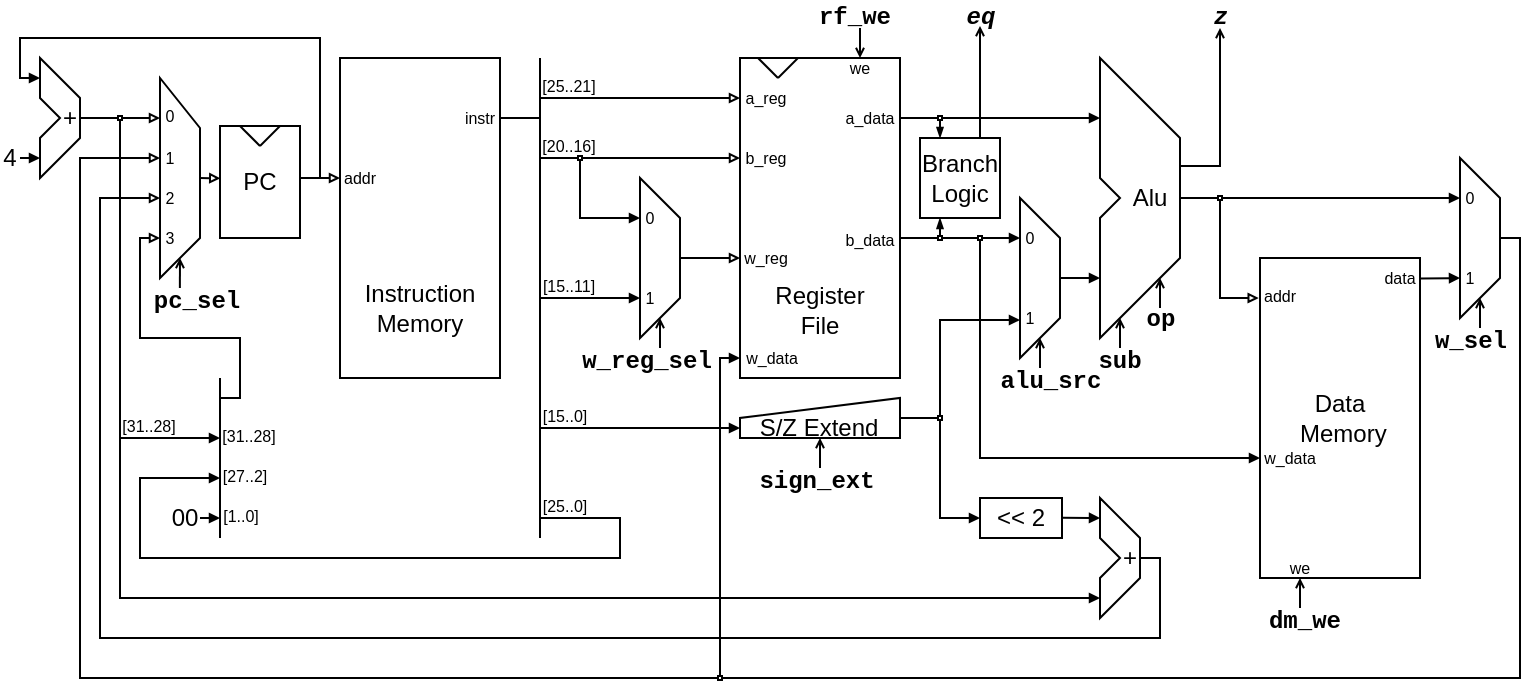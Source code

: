<mxfile version="26.2.2">
  <diagram name="Page-1" id="Fm1AsnYphIPely5eG6aF">
    <mxGraphModel dx="368" dy="218" grid="1" gridSize="5" guides="1" tooltips="1" connect="1" arrows="1" fold="1" page="1" pageScale="1" pageWidth="850" pageHeight="1100" math="0" shadow="0">
      <root>
        <mxCell id="0" />
        <mxCell id="1" parent="0" />
        <mxCell id="dnxDbRUPJJcEOHSC3Vgf-9" value="PC" style="rounded=0;whiteSpace=wrap;html=1;" parent="1" vertex="1">
          <mxGeometry x="120" y="234" width="40" height="56" as="geometry" />
        </mxCell>
        <mxCell id="dnxDbRUPJJcEOHSC3Vgf-10" value="" style="group" parent="1" vertex="1" connectable="0">
          <mxGeometry x="130" y="234" width="20" height="10" as="geometry" />
        </mxCell>
        <mxCell id="dnxDbRUPJJcEOHSC3Vgf-11" value="" style="endArrow=none;html=1;rounded=0;" parent="dnxDbRUPJJcEOHSC3Vgf-10" edge="1">
          <mxGeometry width="50" height="50" relative="1" as="geometry">
            <mxPoint x="10" y="10" as="sourcePoint" />
            <mxPoint as="targetPoint" />
          </mxGeometry>
        </mxCell>
        <mxCell id="dnxDbRUPJJcEOHSC3Vgf-12" value="" style="endArrow=none;html=1;rounded=0;" parent="dnxDbRUPJJcEOHSC3Vgf-10" edge="1">
          <mxGeometry width="50" height="50" relative="1" as="geometry">
            <mxPoint x="10" y="10" as="sourcePoint" />
            <mxPoint x="20" as="targetPoint" />
            <Array as="points">
              <mxPoint x="10" y="10" />
            </Array>
          </mxGeometry>
        </mxCell>
        <mxCell id="dnxDbRUPJJcEOHSC3Vgf-29" value="" style="endArrow=block;html=1;rounded=0;endFill=0;endSize=3;startSize=3;" parent="1" edge="1">
          <mxGeometry width="50" height="50" relative="1" as="geometry">
            <mxPoint x="160" y="260" as="sourcePoint" />
            <mxPoint x="180" y="260" as="targetPoint" />
          </mxGeometry>
        </mxCell>
        <mxCell id="dnxDbRUPJJcEOHSC3Vgf-31" value="" style="endArrow=none;html=1;rounded=0;endFill=1;startArrow=block;startFill=1;startSize=3;endSize=3;" parent="1" edge="1">
          <mxGeometry width="50" height="50" relative="1" as="geometry">
            <mxPoint x="30" y="210" as="sourcePoint" />
            <mxPoint x="170" y="260" as="targetPoint" />
            <Array as="points">
              <mxPoint x="20" y="210" />
              <mxPoint x="20" y="190" />
              <mxPoint x="170" y="190" />
              <mxPoint x="170" y="210" />
            </Array>
          </mxGeometry>
        </mxCell>
        <mxCell id="dnxDbRUPJJcEOHSC3Vgf-33" value="" style="rounded=0;whiteSpace=wrap;html=1;" parent="1" vertex="1">
          <mxGeometry x="180" y="200" width="80" height="160" as="geometry" />
        </mxCell>
        <mxCell id="dnxDbRUPJJcEOHSC3Vgf-34" value="" style="endArrow=none;html=1;rounded=0;" parent="1" edge="1">
          <mxGeometry width="50" height="50" relative="1" as="geometry">
            <mxPoint x="280" y="230" as="sourcePoint" />
            <mxPoint x="260" y="230" as="targetPoint" />
          </mxGeometry>
        </mxCell>
        <mxCell id="dnxDbRUPJJcEOHSC3Vgf-35" value="" style="endArrow=none;html=1;rounded=0;" parent="1" edge="1">
          <mxGeometry width="50" height="50" relative="1" as="geometry">
            <mxPoint x="280" y="440" as="sourcePoint" />
            <mxPoint x="280" y="200" as="targetPoint" />
          </mxGeometry>
        </mxCell>
        <mxCell id="dnxDbRUPJJcEOHSC3Vgf-51" value="" style="endArrow=block;html=1;rounded=0;endFill=0;endSize=3;startSize=9;" parent="1" edge="1">
          <mxGeometry width="50" height="50" relative="1" as="geometry">
            <mxPoint x="280" y="250" as="sourcePoint" />
            <mxPoint x="380" y="250" as="targetPoint" />
          </mxGeometry>
        </mxCell>
        <mxCell id="dnxDbRUPJJcEOHSC3Vgf-52" value="[20..16]" style="edgeLabel;html=1;align=center;verticalAlign=middle;resizable=0;points=[];labelBackgroundColor=default;fontSize=8;" parent="dnxDbRUPJJcEOHSC3Vgf-51" vertex="1" connectable="0">
          <mxGeometry x="-0.186" y="-1" relative="1" as="geometry">
            <mxPoint x="-27" y="-7" as="offset" />
          </mxGeometry>
        </mxCell>
        <mxCell id="dnxDbRUPJJcEOHSC3Vgf-56" value="" style="endArrow=block;html=1;rounded=0;endFill=1;endSize=3;startSize=9;" parent="1" edge="1">
          <mxGeometry width="50" height="50" relative="1" as="geometry">
            <mxPoint x="280" y="320" as="sourcePoint" />
            <mxPoint x="330" y="320" as="targetPoint" />
          </mxGeometry>
        </mxCell>
        <mxCell id="dnxDbRUPJJcEOHSC3Vgf-60" value="" style="endArrow=none;html=1;rounded=0;" parent="1" edge="1">
          <mxGeometry width="50" height="50" relative="1" as="geometry">
            <mxPoint x="330" y="335" as="sourcePoint" />
            <mxPoint x="330" y="335" as="targetPoint" />
            <Array as="points">
              <mxPoint x="330" y="340" />
              <mxPoint x="350" y="320" />
              <mxPoint x="350" y="280" />
              <mxPoint x="330" y="260" />
            </Array>
          </mxGeometry>
        </mxCell>
        <mxCell id="dnxDbRUPJJcEOHSC3Vgf-61" value="" style="endArrow=block;html=1;rounded=0;endFill=1;endSize=3;startSize=9;entryX=0;entryY=0.5;entryDx=0;entryDy=0;" parent="1" edge="1" target="6JU4RF3YRl6jV-OEdXzw-39">
          <mxGeometry width="50" height="50" relative="1" as="geometry">
            <mxPoint x="300" y="250" as="sourcePoint" />
            <mxPoint x="320" y="280" as="targetPoint" />
            <Array as="points">
              <mxPoint x="300" y="280" />
            </Array>
          </mxGeometry>
        </mxCell>
        <mxCell id="dnxDbRUPJJcEOHSC3Vgf-62" value="[15..11]" style="edgeLabel;html=1;align=center;verticalAlign=middle;resizable=0;points=[];fontSize=8;" parent="1" vertex="1" connectable="0">
          <mxGeometry x="293.998" y="313.995" as="geometry" />
        </mxCell>
        <mxCell id="dnxDbRUPJJcEOHSC3Vgf-69" value="" style="group" parent="1" vertex="1" connectable="0">
          <mxGeometry x="379" y="200" width="80" height="160" as="geometry" />
        </mxCell>
        <mxCell id="dnxDbRUPJJcEOHSC3Vgf-3" value="" style="rounded=0;whiteSpace=wrap;html=1;" parent="dnxDbRUPJJcEOHSC3Vgf-69" vertex="1">
          <mxGeometry x="1" width="80" height="160" as="geometry" />
        </mxCell>
        <mxCell id="dnxDbRUPJJcEOHSC3Vgf-7" value="" style="group" parent="dnxDbRUPJJcEOHSC3Vgf-69" vertex="1" connectable="0">
          <mxGeometry x="10" width="20" height="10" as="geometry" />
        </mxCell>
        <mxCell id="dnxDbRUPJJcEOHSC3Vgf-5" value="" style="endArrow=none;html=1;rounded=0;" parent="dnxDbRUPJJcEOHSC3Vgf-7" edge="1">
          <mxGeometry width="50" height="50" relative="1" as="geometry">
            <mxPoint x="10" y="10" as="sourcePoint" />
            <mxPoint as="targetPoint" />
          </mxGeometry>
        </mxCell>
        <mxCell id="dnxDbRUPJJcEOHSC3Vgf-6" value="" style="endArrow=none;html=1;rounded=0;" parent="dnxDbRUPJJcEOHSC3Vgf-7" edge="1">
          <mxGeometry width="50" height="50" relative="1" as="geometry">
            <mxPoint x="10" y="10" as="sourcePoint" />
            <mxPoint x="20" as="targetPoint" />
            <Array as="points">
              <mxPoint x="10" y="10" />
            </Array>
          </mxGeometry>
        </mxCell>
        <mxCell id="6JU4RF3YRl6jV-OEdXzw-49" value="a_reg" style="text;html=1;align=center;verticalAlign=middle;whiteSpace=wrap;rounded=0;fontFamily=Helvetica;fontSize=8;fontColor=default;" vertex="1" parent="dnxDbRUPJJcEOHSC3Vgf-69">
          <mxGeometry x="9" y="15" width="10" height="10" as="geometry" />
        </mxCell>
        <mxCell id="6JU4RF3YRl6jV-OEdXzw-57" value="b_reg" style="text;html=1;align=center;verticalAlign=middle;whiteSpace=wrap;rounded=0;fontSize=8;" vertex="1" parent="dnxDbRUPJJcEOHSC3Vgf-69">
          <mxGeometry x="9" y="45" width="10" height="10" as="geometry" />
        </mxCell>
        <mxCell id="6JU4RF3YRl6jV-OEdXzw-58" value="a_data" style="text;html=1;align=center;verticalAlign=middle;whiteSpace=wrap;rounded=0;fontFamily=Helvetica;fontSize=8;fontColor=default;" vertex="1" parent="dnxDbRUPJJcEOHSC3Vgf-69">
          <mxGeometry x="61" y="25" width="10" height="10" as="geometry" />
        </mxCell>
        <mxCell id="6JU4RF3YRl6jV-OEdXzw-59" value="b&lt;span style=&quot;background-color: transparent; color: light-dark(rgb(0, 0, 0), rgb(255, 255, 255));&quot;&gt;_data&lt;/span&gt;" style="text;html=1;align=center;verticalAlign=middle;whiteSpace=wrap;rounded=0;fontFamily=Helvetica;fontSize=8;fontColor=default;" vertex="1" parent="dnxDbRUPJJcEOHSC3Vgf-69">
          <mxGeometry x="61" y="86" width="10" height="10" as="geometry" />
        </mxCell>
        <mxCell id="6JU4RF3YRl6jV-OEdXzw-63" value="&lt;span style=&quot;background-color: transparent; color: light-dark(rgb(0, 0, 0), rgb(255, 255, 255));&quot;&gt;w&lt;/span&gt;&lt;span style=&quot;background-color: transparent; color: light-dark(rgb(0, 0, 0), rgb(255, 255, 255));&quot;&gt;_data&lt;/span&gt;" style="text;html=1;align=center;verticalAlign=middle;whiteSpace=wrap;rounded=0;fontFamily=Helvetica;fontSize=8;fontColor=default;" vertex="1" parent="dnxDbRUPJJcEOHSC3Vgf-69">
          <mxGeometry x="12" y="145" width="10" height="10" as="geometry" />
        </mxCell>
        <mxCell id="6JU4RF3YRl6jV-OEdXzw-64" value="&lt;span style=&quot;background-color: transparent; color: light-dark(rgb(0, 0, 0), rgb(255, 255, 255));&quot;&gt;w&lt;/span&gt;&lt;span style=&quot;background-color: transparent; color: light-dark(rgb(0, 0, 0), rgb(255, 255, 255));&quot;&gt;_reg&lt;/span&gt;" style="text;html=1;align=center;verticalAlign=middle;whiteSpace=wrap;rounded=0;fontFamily=Helvetica;fontSize=8;fontColor=default;" vertex="1" parent="dnxDbRUPJJcEOHSC3Vgf-69">
          <mxGeometry x="9" y="95" width="10" height="10" as="geometry" />
        </mxCell>
        <mxCell id="6JU4RF3YRl6jV-OEdXzw-65" value="Register&lt;br&gt;File" style="text;html=1;align=center;verticalAlign=middle;whiteSpace=wrap;rounded=0;" vertex="1" parent="dnxDbRUPJJcEOHSC3Vgf-69">
          <mxGeometry x="11" y="111" width="60" height="30" as="geometry" />
        </mxCell>
        <mxCell id="6JU4RF3YRl6jV-OEdXzw-66" value="&lt;span style=&quot;background-color: transparent; color: light-dark(rgb(0, 0, 0), rgb(255, 255, 255));&quot;&gt;we&lt;/span&gt;" style="text;html=1;align=center;verticalAlign=middle;whiteSpace=wrap;rounded=0;fontFamily=Helvetica;fontSize=8;fontColor=default;" vertex="1" parent="dnxDbRUPJJcEOHSC3Vgf-69">
          <mxGeometry x="56" width="10" height="10" as="geometry" />
        </mxCell>
        <mxCell id="dnxDbRUPJJcEOHSC3Vgf-70" value="" style="endArrow=block;html=1;rounded=0;endFill=0;endSize=3;startSize=9;" parent="1" edge="1">
          <mxGeometry width="50" height="50" relative="1" as="geometry">
            <mxPoint x="350" y="300" as="sourcePoint" />
            <mxPoint x="380" y="300" as="targetPoint" />
          </mxGeometry>
        </mxCell>
        <mxCell id="dnxDbRUPJJcEOHSC3Vgf-24" value="+" style="text;html=1;align=center;verticalAlign=middle;whiteSpace=wrap;rounded=0;" parent="1" vertex="1">
          <mxGeometry x="35" y="225" width="20" height="10" as="geometry" />
        </mxCell>
        <mxCell id="dnxDbRUPJJcEOHSC3Vgf-25" value="4" style="text;html=1;align=center;verticalAlign=middle;whiteSpace=wrap;rounded=0;" parent="1" vertex="1">
          <mxGeometry x="10" y="245" width="10" height="10" as="geometry" />
        </mxCell>
        <mxCell id="dnxDbRUPJJcEOHSC3Vgf-26" value="" style="endArrow=block;html=1;rounded=0;exitX=1;exitY=0.5;exitDx=0;exitDy=0;endFill=1;startSize=3;endSize=3;" parent="1" source="dnxDbRUPJJcEOHSC3Vgf-25" edge="1">
          <mxGeometry width="50" height="50" relative="1" as="geometry">
            <mxPoint x="280" y="370" as="sourcePoint" />
            <mxPoint x="30" y="250" as="targetPoint" />
            <Array as="points">
              <mxPoint x="30" y="250" />
            </Array>
          </mxGeometry>
        </mxCell>
        <mxCell id="dnxDbRUPJJcEOHSC3Vgf-71" value="" style="endArrow=none;html=1;rounded=0;" parent="1" edge="1">
          <mxGeometry width="50" height="50" relative="1" as="geometry">
            <mxPoint x="30" y="210" as="sourcePoint" />
            <mxPoint x="30" y="215" as="targetPoint" />
            <Array as="points">
              <mxPoint x="30" y="220" />
              <mxPoint x="40" y="230" />
              <mxPoint x="30" y="240" />
              <mxPoint x="30" y="260" />
              <mxPoint x="50" y="240" />
              <mxPoint x="50" y="220" />
              <mxPoint x="30" y="200" />
            </Array>
          </mxGeometry>
        </mxCell>
        <mxCell id="dnxDbRUPJJcEOHSC3Vgf-77" value="" style="endArrow=none;html=1;rounded=0;" parent="1" edge="1">
          <mxGeometry width="50" height="50" relative="1" as="geometry">
            <mxPoint x="560" y="210" as="sourcePoint" />
            <mxPoint x="560" y="210" as="targetPoint" />
            <Array as="points">
              <mxPoint x="560" y="260" />
              <mxPoint x="570" y="270" />
              <mxPoint x="560" y="280" />
              <mxPoint x="560" y="340" />
              <mxPoint x="600" y="300" />
              <mxPoint x="600" y="240" />
              <mxPoint x="560" y="200" />
            </Array>
          </mxGeometry>
        </mxCell>
        <mxCell id="dnxDbRUPJJcEOHSC3Vgf-78" value="Alu" style="text;html=1;align=center;verticalAlign=middle;whiteSpace=wrap;rounded=0;" parent="1" vertex="1">
          <mxGeometry x="570" y="265" width="30" height="10" as="geometry" />
        </mxCell>
        <mxCell id="dnxDbRUPJJcEOHSC3Vgf-79" value="" style="endArrow=none;html=1;rounded=0;" parent="1" edge="1">
          <mxGeometry width="50" height="50" relative="1" as="geometry">
            <mxPoint x="520" y="345" as="sourcePoint" />
            <mxPoint x="520" y="345" as="targetPoint" />
            <Array as="points">
              <mxPoint x="520" y="350" />
              <mxPoint x="540" y="330" />
              <mxPoint x="540" y="290" />
              <mxPoint x="520" y="270" />
            </Array>
          </mxGeometry>
        </mxCell>
        <mxCell id="dnxDbRUPJJcEOHSC3Vgf-80" value="" style="endArrow=block;html=1;rounded=0;endFill=1;endSize=3;startSize=9;" parent="1" edge="1">
          <mxGeometry width="50" height="50" relative="1" as="geometry">
            <mxPoint x="460" y="230" as="sourcePoint" />
            <mxPoint x="560" y="230" as="targetPoint" />
          </mxGeometry>
        </mxCell>
        <mxCell id="dnxDbRUPJJcEOHSC3Vgf-81" value="" style="endArrow=none;html=1;rounded=0;endFill=1;endSize=3;startSize=3;startArrow=block;startFill=1;" parent="1" edge="1">
          <mxGeometry width="50" height="50" relative="1" as="geometry">
            <mxPoint x="560" y="310" as="sourcePoint" />
            <mxPoint x="540" y="310" as="targetPoint" />
          </mxGeometry>
        </mxCell>
        <mxCell id="dnxDbRUPJJcEOHSC3Vgf-82" value="" style="endArrow=block;html=1;rounded=0;endFill=1;endSize=3;startSize=9;" parent="1" edge="1">
          <mxGeometry width="50" height="50" relative="1" as="geometry">
            <mxPoint x="460" y="290" as="sourcePoint" />
            <mxPoint x="520" y="290" as="targetPoint" />
          </mxGeometry>
        </mxCell>
        <mxCell id="dnxDbRUPJJcEOHSC3Vgf-84" value="" style="endArrow=none;html=1;rounded=0;" parent="1" edge="1">
          <mxGeometry width="50" height="50" relative="1" as="geometry">
            <mxPoint x="385" y="390" as="sourcePoint" />
            <mxPoint x="380" y="390" as="targetPoint" />
            <Array as="points">
              <mxPoint x="380" y="390" />
              <mxPoint x="380" y="380" />
              <mxPoint x="460" y="370" />
              <mxPoint x="460" y="390" />
            </Array>
          </mxGeometry>
        </mxCell>
        <mxCell id="dnxDbRUPJJcEOHSC3Vgf-87" value="" style="endArrow=block;html=1;rounded=0;endFill=1;endSize=3;startSize=9;" parent="1" edge="1">
          <mxGeometry width="50" height="50" relative="1" as="geometry">
            <mxPoint x="280" y="385" as="sourcePoint" />
            <mxPoint x="380" y="385" as="targetPoint" />
          </mxGeometry>
        </mxCell>
        <mxCell id="dnxDbRUPJJcEOHSC3Vgf-89" value="&lt;font face=&quot;Courier New&quot;&gt;&lt;b&gt;w_reg_sel&lt;/b&gt;&lt;/font&gt;" style="text;html=1;align=center;verticalAlign=middle;whiteSpace=wrap;rounded=0;" parent="1" vertex="1">
          <mxGeometry x="312" y="345" width="43" height="12" as="geometry" />
        </mxCell>
        <mxCell id="dnxDbRUPJJcEOHSC3Vgf-90" value="" style="endArrow=open;html=1;rounded=0;endFill=0;endSize=3;startSize=9;entryX=1;entryY=0;entryDx=0;entryDy=0;startFill=0;" parent="1" edge="1">
          <mxGeometry width="50" height="50" relative="1" as="geometry">
            <mxPoint x="440" y="185" as="sourcePoint" />
            <mxPoint x="440" y="200" as="targetPoint" />
          </mxGeometry>
        </mxCell>
        <mxCell id="dnxDbRUPJJcEOHSC3Vgf-91" value="&lt;font face=&quot;Courier New&quot;&gt;&lt;b&gt;rf_we&lt;/b&gt;&lt;/font&gt;" style="text;html=1;align=center;verticalAlign=middle;whiteSpace=wrap;rounded=0;" parent="1" vertex="1">
          <mxGeometry x="415" y="174" width="45" height="10" as="geometry" />
        </mxCell>
        <mxCell id="dnxDbRUPJJcEOHSC3Vgf-92" value="" style="endArrow=open;html=1;rounded=0;endFill=0;endSize=3;startSize=9;startFill=0;" parent="1" edge="1">
          <mxGeometry width="50" height="50" relative="1" as="geometry">
            <mxPoint x="420" y="405" as="sourcePoint" />
            <mxPoint x="420" y="390" as="targetPoint" />
          </mxGeometry>
        </mxCell>
        <mxCell id="dnxDbRUPJJcEOHSC3Vgf-94" value="S/Z Extend" style="text;html=1;align=center;verticalAlign=middle;whiteSpace=wrap;rounded=0;" parent="1" vertex="1">
          <mxGeometry x="386.5" y="380" width="65" height="10" as="geometry" />
        </mxCell>
        <mxCell id="dnxDbRUPJJcEOHSC3Vgf-95" value="&lt;font face=&quot;Courier New&quot;&gt;&lt;b&gt;sign_ext&lt;/b&gt;&lt;/font&gt;" style="text;html=1;align=center;verticalAlign=middle;whiteSpace=wrap;rounded=0;" parent="1" vertex="1">
          <mxGeometry x="397" y="405" width="43" height="12" as="geometry" />
        </mxCell>
        <mxCell id="dnxDbRUPJJcEOHSC3Vgf-96" value="" style="endArrow=block;html=1;rounded=0;endFill=1;endSize=3;startSize=9;" parent="1" edge="1">
          <mxGeometry width="50" height="50" relative="1" as="geometry">
            <mxPoint x="460" y="380" as="sourcePoint" />
            <mxPoint x="520" y="331" as="targetPoint" />
            <Array as="points">
              <mxPoint x="480" y="380" />
              <mxPoint x="480" y="331" />
            </Array>
          </mxGeometry>
        </mxCell>
        <mxCell id="dnxDbRUPJJcEOHSC3Vgf-97" value="" style="endArrow=open;html=1;rounded=0;endFill=0;endSize=3;" parent="1" edge="1">
          <mxGeometry width="50" height="50" relative="1" as="geometry">
            <mxPoint x="530" y="355" as="sourcePoint" />
            <mxPoint x="530" y="340" as="targetPoint" />
          </mxGeometry>
        </mxCell>
        <mxCell id="dnxDbRUPJJcEOHSC3Vgf-98" value="&lt;font face=&quot;Courier New&quot;&gt;&lt;b&gt;alu_src&lt;/b&gt;&lt;/font&gt;" style="text;html=1;align=center;verticalAlign=middle;whiteSpace=wrap;rounded=0;" parent="1" vertex="1">
          <mxGeometry x="513" y="357" width="45" height="8" as="geometry" />
        </mxCell>
        <mxCell id="dnxDbRUPJJcEOHSC3Vgf-99" value="" style="endArrow=open;html=1;rounded=0;endFill=0;endSize=3;" parent="1" edge="1">
          <mxGeometry width="50" height="50" relative="1" as="geometry">
            <mxPoint x="570" y="345" as="sourcePoint" />
            <mxPoint x="570" y="330" as="targetPoint" />
          </mxGeometry>
        </mxCell>
        <mxCell id="dnxDbRUPJJcEOHSC3Vgf-100" value="" style="endArrow=open;html=1;rounded=0;endFill=0;endSize=3;" parent="1" edge="1">
          <mxGeometry width="50" height="50" relative="1" as="geometry">
            <mxPoint x="590" y="325" as="sourcePoint" />
            <mxPoint x="590" y="310" as="targetPoint" />
          </mxGeometry>
        </mxCell>
        <mxCell id="dnxDbRUPJJcEOHSC3Vgf-101" value="&lt;font face=&quot;Courier New&quot;&gt;&lt;b&gt;sub&lt;/b&gt;&lt;/font&gt;" style="text;html=1;align=center;verticalAlign=middle;whiteSpace=wrap;rounded=0;" parent="1" vertex="1">
          <mxGeometry x="560" y="346" width="20" height="10" as="geometry" />
        </mxCell>
        <mxCell id="dnxDbRUPJJcEOHSC3Vgf-102" value="&lt;font face=&quot;Courier New&quot;&gt;&lt;b&gt;op&lt;/b&gt;&lt;/font&gt;" style="text;html=1;align=center;verticalAlign=middle;whiteSpace=wrap;rounded=0;" parent="1" vertex="1">
          <mxGeometry x="583" y="325" width="15" height="9" as="geometry" />
        </mxCell>
        <mxCell id="dnxDbRUPJJcEOHSC3Vgf-104" value="" style="endArrow=block;html=1;rounded=0;endFill=1;endSize=3;startSize=3;" parent="1" edge="1">
          <mxGeometry width="50" height="50" relative="1" as="geometry">
            <mxPoint x="760" y="290" as="sourcePoint" />
            <mxPoint x="380" y="350" as="targetPoint" />
            <Array as="points">
              <mxPoint x="770" y="290" />
              <mxPoint x="770" y="510" />
              <mxPoint x="370" y="510" />
              <mxPoint x="370" y="410" />
              <mxPoint x="370" y="350" />
            </Array>
          </mxGeometry>
        </mxCell>
        <mxCell id="dnxDbRUPJJcEOHSC3Vgf-105" value="" style="endArrow=none;html=1;rounded=0;endFill=1;startArrow=open;startFill=0;endSize=3;startSize=3;exitX=0.5;exitY=1;exitDx=0;exitDy=0;" parent="1" edge="1" source="dnxDbRUPJJcEOHSC3Vgf-106">
          <mxGeometry width="50" height="50" relative="1" as="geometry">
            <mxPoint x="620" y="200" as="sourcePoint" />
            <mxPoint x="600" y="254" as="targetPoint" />
            <Array as="points">
              <mxPoint x="620" y="254" />
            </Array>
          </mxGeometry>
        </mxCell>
        <mxCell id="dnxDbRUPJJcEOHSC3Vgf-106" value="&lt;font face=&quot;Courier New&quot;&gt;&lt;b&gt;&lt;i&gt;z&lt;/i&gt;&lt;/b&gt;&lt;/font&gt;" style="text;html=1;align=center;verticalAlign=middle;whiteSpace=wrap;rounded=0;" parent="1" vertex="1">
          <mxGeometry x="607.5" y="173" width="25" height="12" as="geometry" />
        </mxCell>
        <mxCell id="dnxDbRUPJJcEOHSC3Vgf-108" value="[25..21]" style="edgeLabel;html=1;align=center;verticalAlign=middle;resizable=0;points=[];labelBackgroundColor=default;fontSize=8;" parent="1" vertex="1" connectable="0">
          <mxGeometry x="293.997" y="214" as="geometry" />
        </mxCell>
        <mxCell id="dnxDbRUPJJcEOHSC3Vgf-109" value="[15..0]" style="edgeLabel;html=1;align=center;verticalAlign=middle;resizable=0;points=[];labelBackgroundColor=default;fontSize=8;" parent="1" vertex="1" connectable="0">
          <mxGeometry x="326.997" y="375" as="geometry">
            <mxPoint x="-35" y="4" as="offset" />
          </mxGeometry>
        </mxCell>
        <mxCell id="6JU4RF3YRl6jV-OEdXzw-1" value="Branch&lt;br&gt;Logic" style="rounded=0;whiteSpace=wrap;html=1;" vertex="1" parent="1">
          <mxGeometry x="470" y="240" width="40" height="40" as="geometry" />
        </mxCell>
        <mxCell id="6JU4RF3YRl6jV-OEdXzw-3" value="" style="endArrow=blockThin;html=1;rounded=0;entryX=0.25;entryY=1;entryDx=0;entryDy=0;endSize=3;endFill=1;" edge="1" parent="1" target="6JU4RF3YRl6jV-OEdXzw-1">
          <mxGeometry width="50" height="50" relative="1" as="geometry">
            <mxPoint x="480" y="290" as="sourcePoint" />
            <mxPoint x="535" y="325" as="targetPoint" />
            <Array as="points">
              <mxPoint x="480" y="285" />
            </Array>
          </mxGeometry>
        </mxCell>
        <mxCell id="6JU4RF3YRl6jV-OEdXzw-4" value="" style="endArrow=blockThin;html=1;rounded=0;entryX=0.25;entryY=0;entryDx=0;entryDy=0;endSize=3;endFill=1;" edge="1" parent="1" target="6JU4RF3YRl6jV-OEdXzw-1">
          <mxGeometry width="50" height="50" relative="1" as="geometry">
            <mxPoint x="480" y="230" as="sourcePoint" />
            <mxPoint x="485" y="285" as="targetPoint" />
            <Array as="points" />
          </mxGeometry>
        </mxCell>
        <mxCell id="6JU4RF3YRl6jV-OEdXzw-5" value="" style="endArrow=none;html=1;rounded=0;" edge="1" parent="1">
          <mxGeometry width="50" height="50" relative="1" as="geometry">
            <mxPoint x="90" y="300" as="sourcePoint" />
            <mxPoint x="90" y="300" as="targetPoint" />
            <Array as="points">
              <mxPoint x="90" y="310" />
              <mxPoint x="110" y="290" />
              <mxPoint x="110" y="235" />
              <mxPoint x="90" y="210" />
            </Array>
          </mxGeometry>
        </mxCell>
        <mxCell id="6JU4RF3YRl6jV-OEdXzw-8" value="" style="endArrow=none;html=1;rounded=0;" edge="1" parent="1">
          <mxGeometry width="50" height="50" relative="1" as="geometry">
            <mxPoint x="560" y="425" as="sourcePoint" />
            <mxPoint x="560" y="425" as="targetPoint" />
            <Array as="points">
              <mxPoint x="560" y="440" />
              <mxPoint x="570" y="450" />
              <mxPoint x="560" y="460" />
              <mxPoint x="560" y="480" />
              <mxPoint x="580" y="460" />
              <mxPoint x="580" y="440" />
              <mxPoint x="560" y="420" />
            </Array>
          </mxGeometry>
        </mxCell>
        <mxCell id="6JU4RF3YRl6jV-OEdXzw-9" value="" style="endArrow=block;html=1;rounded=0;endFill=1;endSize=3;" edge="1" parent="1">
          <mxGeometry width="50" height="50" relative="1" as="geometry">
            <mxPoint x="70" y="230" as="sourcePoint" />
            <mxPoint x="560" y="470" as="targetPoint" />
            <Array as="points">
              <mxPoint x="70" y="470" />
            </Array>
          </mxGeometry>
        </mxCell>
        <mxCell id="6JU4RF3YRl6jV-OEdXzw-11" value="&amp;lt;&amp;lt; 2" style="rounded=0;whiteSpace=wrap;html=1;" vertex="1" parent="1">
          <mxGeometry x="500" y="420" width="41" height="20" as="geometry" />
        </mxCell>
        <mxCell id="6JU4RF3YRl6jV-OEdXzw-12" value="[25..0]" style="edgeLabel;html=1;align=center;verticalAlign=middle;resizable=0;points=[];labelBackgroundColor=default;fontSize=8;" vertex="1" connectable="0" parent="1">
          <mxGeometry x="285.997" y="428" as="geometry">
            <mxPoint x="6" y="-4" as="offset" />
          </mxGeometry>
        </mxCell>
        <mxCell id="6JU4RF3YRl6jV-OEdXzw-13" value="" style="endArrow=block;html=1;rounded=0;entryX=0;entryY=0.5;entryDx=0;entryDy=0;endFill=1;endSize=3;" edge="1" parent="1" target="6JU4RF3YRl6jV-OEdXzw-11">
          <mxGeometry width="50" height="50" relative="1" as="geometry">
            <mxPoint x="480" y="385" as="sourcePoint" />
            <mxPoint x="250" y="395" as="targetPoint" />
            <Array as="points">
              <mxPoint x="480" y="380" />
              <mxPoint x="480" y="430" />
            </Array>
          </mxGeometry>
        </mxCell>
        <mxCell id="6JU4RF3YRl6jV-OEdXzw-17" value="" style="endArrow=none;html=1;rounded=0;endFill=1;endSize=3;startSize=3;startArrow=block;startFill=1;" edge="1" parent="1">
          <mxGeometry width="50" height="50" relative="1" as="geometry">
            <mxPoint x="560" y="430" as="sourcePoint" />
            <mxPoint x="541" y="429.83" as="targetPoint" />
          </mxGeometry>
        </mxCell>
        <mxCell id="6JU4RF3YRl6jV-OEdXzw-18" value="" style="endArrow=none;html=1;rounded=0;" edge="1" parent="1">
          <mxGeometry width="50" height="50" relative="1" as="geometry">
            <mxPoint x="120" y="440" as="sourcePoint" />
            <mxPoint x="120" y="360" as="targetPoint" />
          </mxGeometry>
        </mxCell>
        <mxCell id="6JU4RF3YRl6jV-OEdXzw-21" value="" style="endArrow=block;html=1;rounded=0;endFill=1;endSize=3;" edge="1" parent="1">
          <mxGeometry width="50" height="50" relative="1" as="geometry">
            <mxPoint x="70" y="390" as="sourcePoint" />
            <mxPoint x="120" y="390" as="targetPoint" />
          </mxGeometry>
        </mxCell>
        <mxCell id="6JU4RF3YRl6jV-OEdXzw-22" value="[31..28]" style="edgeLabel;html=1;align=center;verticalAlign=middle;resizable=0;points=[];labelBackgroundColor=default;fontSize=8;" vertex="1" connectable="0" parent="1">
          <mxGeometry x="77.997" y="326" as="geometry">
            <mxPoint x="6" y="58" as="offset" />
          </mxGeometry>
        </mxCell>
        <mxCell id="6JU4RF3YRl6jV-OEdXzw-24" style="edgeStyle=orthogonalEdgeStyle;rounded=0;orthogonalLoop=1;jettySize=auto;html=1;exitX=0.5;exitY=1;exitDx=0;exitDy=0;" edge="1" parent="1">
          <mxGeometry relative="1" as="geometry">
            <mxPoint x="71" y="420" as="sourcePoint" />
            <mxPoint x="71" y="420" as="targetPoint" />
          </mxGeometry>
        </mxCell>
        <mxCell id="6JU4RF3YRl6jV-OEdXzw-25" value="" style="endArrow=block;html=1;rounded=0;endFill=1;endSize=3;" edge="1" parent="1">
          <mxGeometry width="50" height="50" relative="1" as="geometry">
            <mxPoint x="280" y="430" as="sourcePoint" />
            <mxPoint x="120" y="410" as="targetPoint" />
            <Array as="points">
              <mxPoint x="320" y="430" />
              <mxPoint x="320" y="450" />
              <mxPoint x="80" y="450" />
              <mxPoint x="80" y="410" />
            </Array>
          </mxGeometry>
        </mxCell>
        <mxCell id="6JU4RF3YRl6jV-OEdXzw-27" value="[31..28]" style="edgeLabel;html=1;align=center;verticalAlign=middle;resizable=0;points=[];labelBackgroundColor=default;fontSize=8;" vertex="1" connectable="0" parent="1">
          <mxGeometry x="127.997" y="331" as="geometry">
            <mxPoint x="6" y="58" as="offset" />
          </mxGeometry>
        </mxCell>
        <mxCell id="6JU4RF3YRl6jV-OEdXzw-29" value="[27..2]" style="edgeLabel;html=1;align=center;verticalAlign=middle;resizable=0;points=[];labelBackgroundColor=default;fontSize=8;" vertex="1" connectable="0" parent="1">
          <mxGeometry x="125.997" y="351" as="geometry">
            <mxPoint x="6" y="58" as="offset" />
          </mxGeometry>
        </mxCell>
        <mxCell id="6JU4RF3YRl6jV-OEdXzw-30" value="" style="endArrow=block;html=1;rounded=0;endFill=1;endSize=3;" edge="1" parent="1">
          <mxGeometry width="50" height="50" relative="1" as="geometry">
            <mxPoint x="110" y="430" as="sourcePoint" />
            <mxPoint x="120" y="430" as="targetPoint" />
          </mxGeometry>
        </mxCell>
        <mxCell id="6JU4RF3YRl6jV-OEdXzw-31" value="[1..0]" style="edgeLabel;html=1;align=center;verticalAlign=middle;resizable=0;points=[];labelBackgroundColor=default;fontSize=8;" vertex="1" connectable="0" parent="1">
          <mxGeometry x="123.997" y="371" as="geometry">
            <mxPoint x="6" y="58" as="offset" />
          </mxGeometry>
        </mxCell>
        <mxCell id="6JU4RF3YRl6jV-OEdXzw-33" value="" style="endArrow=block;html=1;rounded=0;endSize=3;endFill=0;entryX=0;entryY=0.5;entryDx=0;entryDy=0;" edge="1" parent="1" target="6JU4RF3YRl6jV-OEdXzw-45">
          <mxGeometry width="50" height="50" relative="1" as="geometry">
            <mxPoint x="120" y="370" as="sourcePoint" />
            <mxPoint x="90" y="270" as="targetPoint" />
            <Array as="points">
              <mxPoint x="130" y="370" />
              <mxPoint x="130" y="340" />
              <mxPoint x="80" y="340" />
              <mxPoint x="80" y="290" />
            </Array>
          </mxGeometry>
        </mxCell>
        <mxCell id="6JU4RF3YRl6jV-OEdXzw-34" value="" style="endArrow=block;html=1;rounded=0;endFill=0;endSize=3;entryX=0;entryY=0.5;entryDx=0;entryDy=0;" edge="1" parent="1" target="6JU4RF3YRl6jV-OEdXzw-42">
          <mxGeometry width="50" height="50" relative="1" as="geometry">
            <mxPoint x="580" y="450" as="sourcePoint" />
            <mxPoint x="90" y="250" as="targetPoint" />
            <Array as="points">
              <mxPoint x="590" y="450" />
              <mxPoint x="590" y="490" />
              <mxPoint x="60" y="490" />
              <mxPoint x="60" y="270" />
            </Array>
          </mxGeometry>
        </mxCell>
        <mxCell id="6JU4RF3YRl6jV-OEdXzw-36" value="00" style="text;html=1;align=center;verticalAlign=middle;whiteSpace=wrap;rounded=0;" vertex="1" parent="1">
          <mxGeometry x="95" y="425" width="15" height="10" as="geometry" />
        </mxCell>
        <mxCell id="6JU4RF3YRl6jV-OEdXzw-37" value="1" style="text;html=1;align=center;verticalAlign=middle;whiteSpace=wrap;rounded=0;fontSize=8;" vertex="1" parent="1">
          <mxGeometry x="520" y="325" width="10" height="10" as="geometry" />
        </mxCell>
        <mxCell id="6JU4RF3YRl6jV-OEdXzw-38" value="0" style="text;html=1;align=center;verticalAlign=middle;whiteSpace=wrap;rounded=0;fontSize=8;" vertex="1" parent="1">
          <mxGeometry x="520" y="285" width="10" height="10" as="geometry" />
        </mxCell>
        <mxCell id="6JU4RF3YRl6jV-OEdXzw-39" value="0" style="text;html=1;align=center;verticalAlign=middle;whiteSpace=wrap;rounded=0;fontSize=8;" vertex="1" parent="1">
          <mxGeometry x="330" y="275" width="10" height="10" as="geometry" />
        </mxCell>
        <mxCell id="6JU4RF3YRl6jV-OEdXzw-40" value="1" style="text;html=1;align=center;verticalAlign=middle;whiteSpace=wrap;rounded=0;fontSize=8;" vertex="1" parent="1">
          <mxGeometry x="330" y="315" width="10" height="10" as="geometry" />
        </mxCell>
        <mxCell id="6JU4RF3YRl6jV-OEdXzw-41" value="1" style="text;html=1;align=center;verticalAlign=middle;whiteSpace=wrap;rounded=0;fontSize=8;" vertex="1" parent="1">
          <mxGeometry x="90" y="245" width="10" height="10" as="geometry" />
        </mxCell>
        <mxCell id="6JU4RF3YRl6jV-OEdXzw-42" value="2" style="text;html=1;align=center;verticalAlign=middle;whiteSpace=wrap;rounded=0;fontSize=8;" vertex="1" parent="1">
          <mxGeometry x="90" y="265" width="10" height="10" as="geometry" />
        </mxCell>
        <mxCell id="6JU4RF3YRl6jV-OEdXzw-45" value="3" style="text;html=1;align=center;verticalAlign=middle;whiteSpace=wrap;rounded=0;fontSize=8;" vertex="1" parent="1">
          <mxGeometry x="90" y="285" width="10" height="10" as="geometry" />
        </mxCell>
        <mxCell id="6JU4RF3YRl6jV-OEdXzw-46" value="0" style="text;html=1;align=center;verticalAlign=middle;whiteSpace=wrap;rounded=0;fontSize=8;" vertex="1" parent="1">
          <mxGeometry x="90" y="224" width="10" height="10" as="geometry" />
        </mxCell>
        <mxCell id="6JU4RF3YRl6jV-OEdXzw-69" value="" style="endArrow=open;html=1;rounded=0;endFill=0;endSize=3;" edge="1" parent="1">
          <mxGeometry width="50" height="50" relative="1" as="geometry">
            <mxPoint x="99.93" y="315" as="sourcePoint" />
            <mxPoint x="100" y="300" as="targetPoint" />
          </mxGeometry>
        </mxCell>
        <mxCell id="6JU4RF3YRl6jV-OEdXzw-70" value="&lt;font face=&quot;Courier New&quot;&gt;&lt;b&gt;pc_sel&lt;/b&gt;&lt;/font&gt;" style="text;html=1;align=center;verticalAlign=middle;whiteSpace=wrap;rounded=0;" vertex="1" parent="1">
          <mxGeometry x="92" y="315" width="33" height="11" as="geometry" />
        </mxCell>
        <mxCell id="6JU4RF3YRl6jV-OEdXzw-71" value="" style="endArrow=none;html=1;rounded=0;" edge="1" parent="1">
          <mxGeometry width="50" height="50" relative="1" as="geometry">
            <mxPoint x="740" y="320" as="sourcePoint" />
            <mxPoint x="740" y="320" as="targetPoint" />
            <Array as="points">
              <mxPoint x="740" y="330" />
              <mxPoint x="760" y="310" />
              <mxPoint x="760" y="270" />
              <mxPoint x="740" y="250" />
            </Array>
          </mxGeometry>
        </mxCell>
        <mxCell id="6JU4RF3YRl6jV-OEdXzw-72" value="0" style="text;html=1;align=center;verticalAlign=middle;whiteSpace=wrap;rounded=0;fontSize=8;" vertex="1" parent="1">
          <mxGeometry x="740" y="265" width="10" height="10" as="geometry" />
        </mxCell>
        <mxCell id="6JU4RF3YRl6jV-OEdXzw-73" value="1" style="text;html=1;align=center;verticalAlign=middle;whiteSpace=wrap;rounded=0;fontSize=8;" vertex="1" parent="1">
          <mxGeometry x="740" y="305" width="10" height="10" as="geometry" />
        </mxCell>
        <mxCell id="6JU4RF3YRl6jV-OEdXzw-76" value="" style="endArrow=block;html=1;rounded=0;endFill=1;endSize=3;startSize=9;entryX=0;entryY=0.5;entryDx=0;entryDy=0;" edge="1" parent="1" source="6JU4RF3YRl6jV-OEdXzw-123" target="6JU4RF3YRl6jV-OEdXzw-72">
          <mxGeometry width="50" height="50" relative="1" as="geometry">
            <mxPoint x="600" y="270" as="sourcePoint" />
            <mxPoint x="700" y="270" as="targetPoint" />
          </mxGeometry>
        </mxCell>
        <mxCell id="6JU4RF3YRl6jV-OEdXzw-78" value="Data&lt;div&gt;&amp;nbsp;Memory&lt;/div&gt;" style="rounded=0;whiteSpace=wrap;html=1;" vertex="1" parent="1">
          <mxGeometry x="640" y="300" width="80" height="160" as="geometry" />
        </mxCell>
        <mxCell id="6JU4RF3YRl6jV-OEdXzw-79" value="" style="endArrow=block;html=1;rounded=0;endSize=3;endFill=1;" edge="1" parent="1">
          <mxGeometry width="50" height="50" relative="1" as="geometry">
            <mxPoint x="500" y="290" as="sourcePoint" />
            <mxPoint x="640" y="400" as="targetPoint" />
            <Array as="points">
              <mxPoint x="500" y="400" />
            </Array>
          </mxGeometry>
        </mxCell>
        <mxCell id="6JU4RF3YRl6jV-OEdXzw-80" value="" style="endArrow=none;html=1;rounded=0;exitX=-0.008;exitY=0.125;exitDx=0;exitDy=0;exitPerimeter=0;endSize=3;endFill=1;startArrow=block;startFill=0;startSize=3;" edge="1" parent="1" source="6JU4RF3YRl6jV-OEdXzw-78">
          <mxGeometry width="50" height="50" relative="1" as="geometry">
            <mxPoint x="205" y="255" as="sourcePoint" />
            <mxPoint x="620" y="270" as="targetPoint" />
            <Array as="points">
              <mxPoint x="620" y="320" />
            </Array>
          </mxGeometry>
        </mxCell>
        <mxCell id="6JU4RF3YRl6jV-OEdXzw-81" value="" style="endArrow=open;html=1;rounded=0;endFill=0;endSize=3;startSize=9;entryX=0.25;entryY=1;entryDx=0;entryDy=0;startFill=0;" edge="1" parent="1" target="6JU4RF3YRl6jV-OEdXzw-78">
          <mxGeometry width="50" height="50" relative="1" as="geometry">
            <mxPoint x="660" y="475" as="sourcePoint" />
            <mxPoint x="655.5" y="445" as="targetPoint" />
          </mxGeometry>
        </mxCell>
        <mxCell id="6JU4RF3YRl6jV-OEdXzw-82" value="&lt;font face=&quot;Courier New&quot;&gt;&lt;b&gt;dm_we&lt;/b&gt;&lt;/font&gt;" style="text;html=1;align=center;verticalAlign=middle;whiteSpace=wrap;rounded=0;" vertex="1" parent="1">
          <mxGeometry x="640" y="476" width="45" height="10" as="geometry" />
        </mxCell>
        <mxCell id="6JU4RF3YRl6jV-OEdXzw-83" value="&lt;span style=&quot;background-color: transparent; color: light-dark(rgb(0, 0, 0), rgb(255, 255, 255));&quot;&gt;we&lt;/span&gt;" style="text;html=1;align=center;verticalAlign=middle;whiteSpace=wrap;rounded=0;fontFamily=Helvetica;fontSize=8;fontColor=default;" vertex="1" parent="1">
          <mxGeometry x="655" y="450" width="10" height="10" as="geometry" />
        </mxCell>
        <mxCell id="6JU4RF3YRl6jV-OEdXzw-84" value="&lt;span style=&quot;background-color: transparent; color: light-dark(rgb(0, 0, 0), rgb(255, 255, 255));&quot;&gt;w&lt;/span&gt;&lt;span style=&quot;background-color: transparent; color: light-dark(rgb(0, 0, 0), rgb(255, 255, 255));&quot;&gt;_data&lt;/span&gt;" style="text;html=1;align=center;verticalAlign=middle;whiteSpace=wrap;rounded=0;fontFamily=Helvetica;fontSize=8;fontColor=default;" vertex="1" parent="1">
          <mxGeometry x="650" y="395" width="10" height="10" as="geometry" />
        </mxCell>
        <mxCell id="6JU4RF3YRl6jV-OEdXzw-85" value="addr" style="text;html=1;align=center;verticalAlign=middle;whiteSpace=wrap;rounded=0;fontFamily=Helvetica;fontSize=8;fontColor=default;" vertex="1" parent="1">
          <mxGeometry x="645" y="314" width="10" height="10" as="geometry" />
        </mxCell>
        <mxCell id="6JU4RF3YRl6jV-OEdXzw-86" value="" style="endArrow=block;html=1;rounded=0;endFill=1;endSize=3;startSize=9;exitX=1.006;exitY=0.064;exitDx=0;exitDy=0;exitPerimeter=0;movable=1;resizable=1;rotatable=1;deletable=1;editable=1;locked=0;connectable=1;" edge="1" parent="1" source="6JU4RF3YRl6jV-OEdXzw-78">
          <mxGeometry width="50" height="50" relative="1" as="geometry">
            <mxPoint x="605" y="275" as="sourcePoint" />
            <mxPoint x="740" y="310" as="targetPoint" />
          </mxGeometry>
        </mxCell>
        <mxCell id="6JU4RF3YRl6jV-OEdXzw-91" value="data" style="text;html=1;align=center;verticalAlign=middle;whiteSpace=wrap;rounded=0;fontFamily=Helvetica;fontSize=8;fontColor=default;" vertex="1" parent="1">
          <mxGeometry x="705" y="305" width="10" height="10" as="geometry" />
        </mxCell>
        <mxCell id="6JU4RF3YRl6jV-OEdXzw-92" value="" style="endArrow=open;html=1;rounded=0;endFill=0;endSize=3;startSize=9;startFill=0;" edge="1" parent="1">
          <mxGeometry width="50" height="50" relative="1" as="geometry">
            <mxPoint x="750" y="335" as="sourcePoint" />
            <mxPoint x="750" y="320" as="targetPoint" />
          </mxGeometry>
        </mxCell>
        <mxCell id="6JU4RF3YRl6jV-OEdXzw-93" value="&lt;font face=&quot;Courier New&quot;&gt;&lt;b&gt;w_sel&lt;/b&gt;&lt;/font&gt;" style="text;html=1;align=center;verticalAlign=middle;whiteSpace=wrap;rounded=0;" vertex="1" parent="1">
          <mxGeometry x="722.5" y="336" width="45" height="10" as="geometry" />
        </mxCell>
        <mxCell id="6JU4RF3YRl6jV-OEdXzw-96" value="" style="endArrow=none;html=1;rounded=0;endFill=0;endSize=3;startSize=3;entryX=0.75;entryY=0;entryDx=0;entryDy=0;startFill=0;startArrow=open;exitX=0.5;exitY=1;exitDx=0;exitDy=0;" edge="1" parent="1" source="6JU4RF3YRl6jV-OEdXzw-97" target="6JU4RF3YRl6jV-OEdXzw-1">
          <mxGeometry width="50" height="50" relative="1" as="geometry">
            <mxPoint x="500" y="200" as="sourcePoint" />
            <mxPoint x="519.52" y="222" as="targetPoint" />
          </mxGeometry>
        </mxCell>
        <mxCell id="6JU4RF3YRl6jV-OEdXzw-97" value="&lt;font face=&quot;Courier New&quot;&gt;&lt;b&gt;&lt;i&gt;eq&lt;/i&gt;&lt;/b&gt;&lt;/font&gt;" style="text;html=1;align=center;verticalAlign=middle;whiteSpace=wrap;rounded=0;" vertex="1" parent="1">
          <mxGeometry x="477.5" y="174" width="45" height="10" as="geometry" />
        </mxCell>
        <mxCell id="6JU4RF3YRl6jV-OEdXzw-100" value="" style="endArrow=none;html=1;rounded=0;exitX=0;exitY=0.5;exitDx=0;exitDy=0;endSize=3;endFill=0;startFill=0;startArrow=block;startSize=3;" edge="1" parent="1" source="6JU4RF3YRl6jV-OEdXzw-41">
          <mxGeometry width="50" height="50" relative="1" as="geometry">
            <mxPoint x="340" y="350" as="sourcePoint" />
            <mxPoint x="370" y="510" as="targetPoint" />
            <Array as="points">
              <mxPoint x="50" y="250" />
              <mxPoint x="50" y="510" />
            </Array>
          </mxGeometry>
        </mxCell>
        <mxCell id="6JU4RF3YRl6jV-OEdXzw-101" value="addr" style="text;html=1;align=center;verticalAlign=middle;whiteSpace=wrap;rounded=0;fontSize=8;" vertex="1" parent="1">
          <mxGeometry x="185" y="255" width="10" height="10" as="geometry" />
        </mxCell>
        <mxCell id="6JU4RF3YRl6jV-OEdXzw-102" value="instr" style="text;html=1;align=center;verticalAlign=middle;whiteSpace=wrap;rounded=0;fontSize=8;" vertex="1" parent="1">
          <mxGeometry x="245" y="225" width="10" height="10" as="geometry" />
        </mxCell>
        <mxCell id="6JU4RF3YRl6jV-OEdXzw-116" value="Instruction&lt;br&gt;Memory" style="text;html=1;align=center;verticalAlign=middle;whiteSpace=wrap;rounded=0;" vertex="1" parent="1">
          <mxGeometry x="190" y="310" width="60" height="30" as="geometry" />
        </mxCell>
        <mxCell id="6JU4RF3YRl6jV-OEdXzw-117" value="+" style="text;html=1;align=center;verticalAlign=middle;whiteSpace=wrap;rounded=0;" vertex="1" parent="1">
          <mxGeometry x="565" y="443" width="20" height="14" as="geometry" />
        </mxCell>
        <mxCell id="6JU4RF3YRl6jV-OEdXzw-121" value="" style="rounded=0;whiteSpace=wrap;html=1;" vertex="1" parent="1">
          <mxGeometry x="369" y="509" width="2" height="2" as="geometry" />
        </mxCell>
        <mxCell id="6JU4RF3YRl6jV-OEdXzw-122" value="" style="endArrow=open;html=1;rounded=0;endFill=0;endSize=3;" edge="1" parent="1">
          <mxGeometry width="50" height="50" relative="1" as="geometry">
            <mxPoint x="340" y="345" as="sourcePoint" />
            <mxPoint x="340" y="330" as="targetPoint" />
          </mxGeometry>
        </mxCell>
        <mxCell id="6JU4RF3YRl6jV-OEdXzw-124" value="" style="endArrow=none;html=1;rounded=0;endFill=1;endSize=3;startSize=9;entryX=0;entryY=0.5;entryDx=0;entryDy=0;startFill=0;" edge="1" parent="1" target="6JU4RF3YRl6jV-OEdXzw-123">
          <mxGeometry width="50" height="50" relative="1" as="geometry">
            <mxPoint x="600" y="270" as="sourcePoint" />
            <mxPoint x="740" y="270" as="targetPoint" />
          </mxGeometry>
        </mxCell>
        <mxCell id="6JU4RF3YRl6jV-OEdXzw-123" value="" style="rounded=0;whiteSpace=wrap;html=1;" vertex="1" parent="1">
          <mxGeometry x="619" y="269" width="2" height="2" as="geometry" />
        </mxCell>
        <mxCell id="6JU4RF3YRl6jV-OEdXzw-125" value="" style="rounded=0;whiteSpace=wrap;html=1;" vertex="1" parent="1">
          <mxGeometry x="479" y="289" width="2" height="2" as="geometry" />
        </mxCell>
        <mxCell id="6JU4RF3YRl6jV-OEdXzw-126" value="" style="rounded=0;whiteSpace=wrap;html=1;" vertex="1" parent="1">
          <mxGeometry x="479" y="229" width="2" height="2" as="geometry" />
        </mxCell>
        <mxCell id="6JU4RF3YRl6jV-OEdXzw-127" value="" style="rounded=0;whiteSpace=wrap;html=1;" vertex="1" parent="1">
          <mxGeometry x="479" y="379" width="2" height="2" as="geometry" />
        </mxCell>
        <mxCell id="6JU4RF3YRl6jV-OEdXzw-128" value="" style="rounded=0;whiteSpace=wrap;html=1;" vertex="1" parent="1">
          <mxGeometry x="299" y="249" width="2" height="2" as="geometry" />
        </mxCell>
        <mxCell id="6JU4RF3YRl6jV-OEdXzw-129" value="" style="rounded=0;whiteSpace=wrap;html=1;" vertex="1" parent="1">
          <mxGeometry x="499" y="289" width="2" height="2" as="geometry" />
        </mxCell>
        <mxCell id="6JU4RF3YRl6jV-OEdXzw-130" value="" style="endArrow=block;html=1;rounded=0;endFill=0;endSize=3;startSize=9;" edge="1" parent="1">
          <mxGeometry width="50" height="50" relative="1" as="geometry">
            <mxPoint x="280" y="220" as="sourcePoint" />
            <mxPoint x="380" y="220" as="targetPoint" />
          </mxGeometry>
        </mxCell>
        <mxCell id="6JU4RF3YRl6jV-OEdXzw-132" value="" style="endArrow=block;html=1;rounded=0;endFill=0;endSize=3;startSize=9;" edge="1" parent="1">
          <mxGeometry width="50" height="50" relative="1" as="geometry">
            <mxPoint x="50" y="230" as="sourcePoint" />
            <mxPoint x="90" y="230" as="targetPoint" />
          </mxGeometry>
        </mxCell>
        <mxCell id="6JU4RF3YRl6jV-OEdXzw-118" value="" style="rounded=0;whiteSpace=wrap;html=1;" vertex="1" parent="1">
          <mxGeometry x="69" y="229" width="2" height="2" as="geometry" />
        </mxCell>
        <mxCell id="6JU4RF3YRl6jV-OEdXzw-133" value="" style="endArrow=block;html=1;rounded=0;endFill=0;endSize=3;startSize=9;entryX=0.003;entryY=0.467;entryDx=0;entryDy=0;entryPerimeter=0;" edge="1" parent="1" target="dnxDbRUPJJcEOHSC3Vgf-9">
          <mxGeometry width="50" height="50" relative="1" as="geometry">
            <mxPoint x="110" y="260" as="sourcePoint" />
            <mxPoint x="95" y="235" as="targetPoint" />
          </mxGeometry>
        </mxCell>
      </root>
    </mxGraphModel>
  </diagram>
</mxfile>
